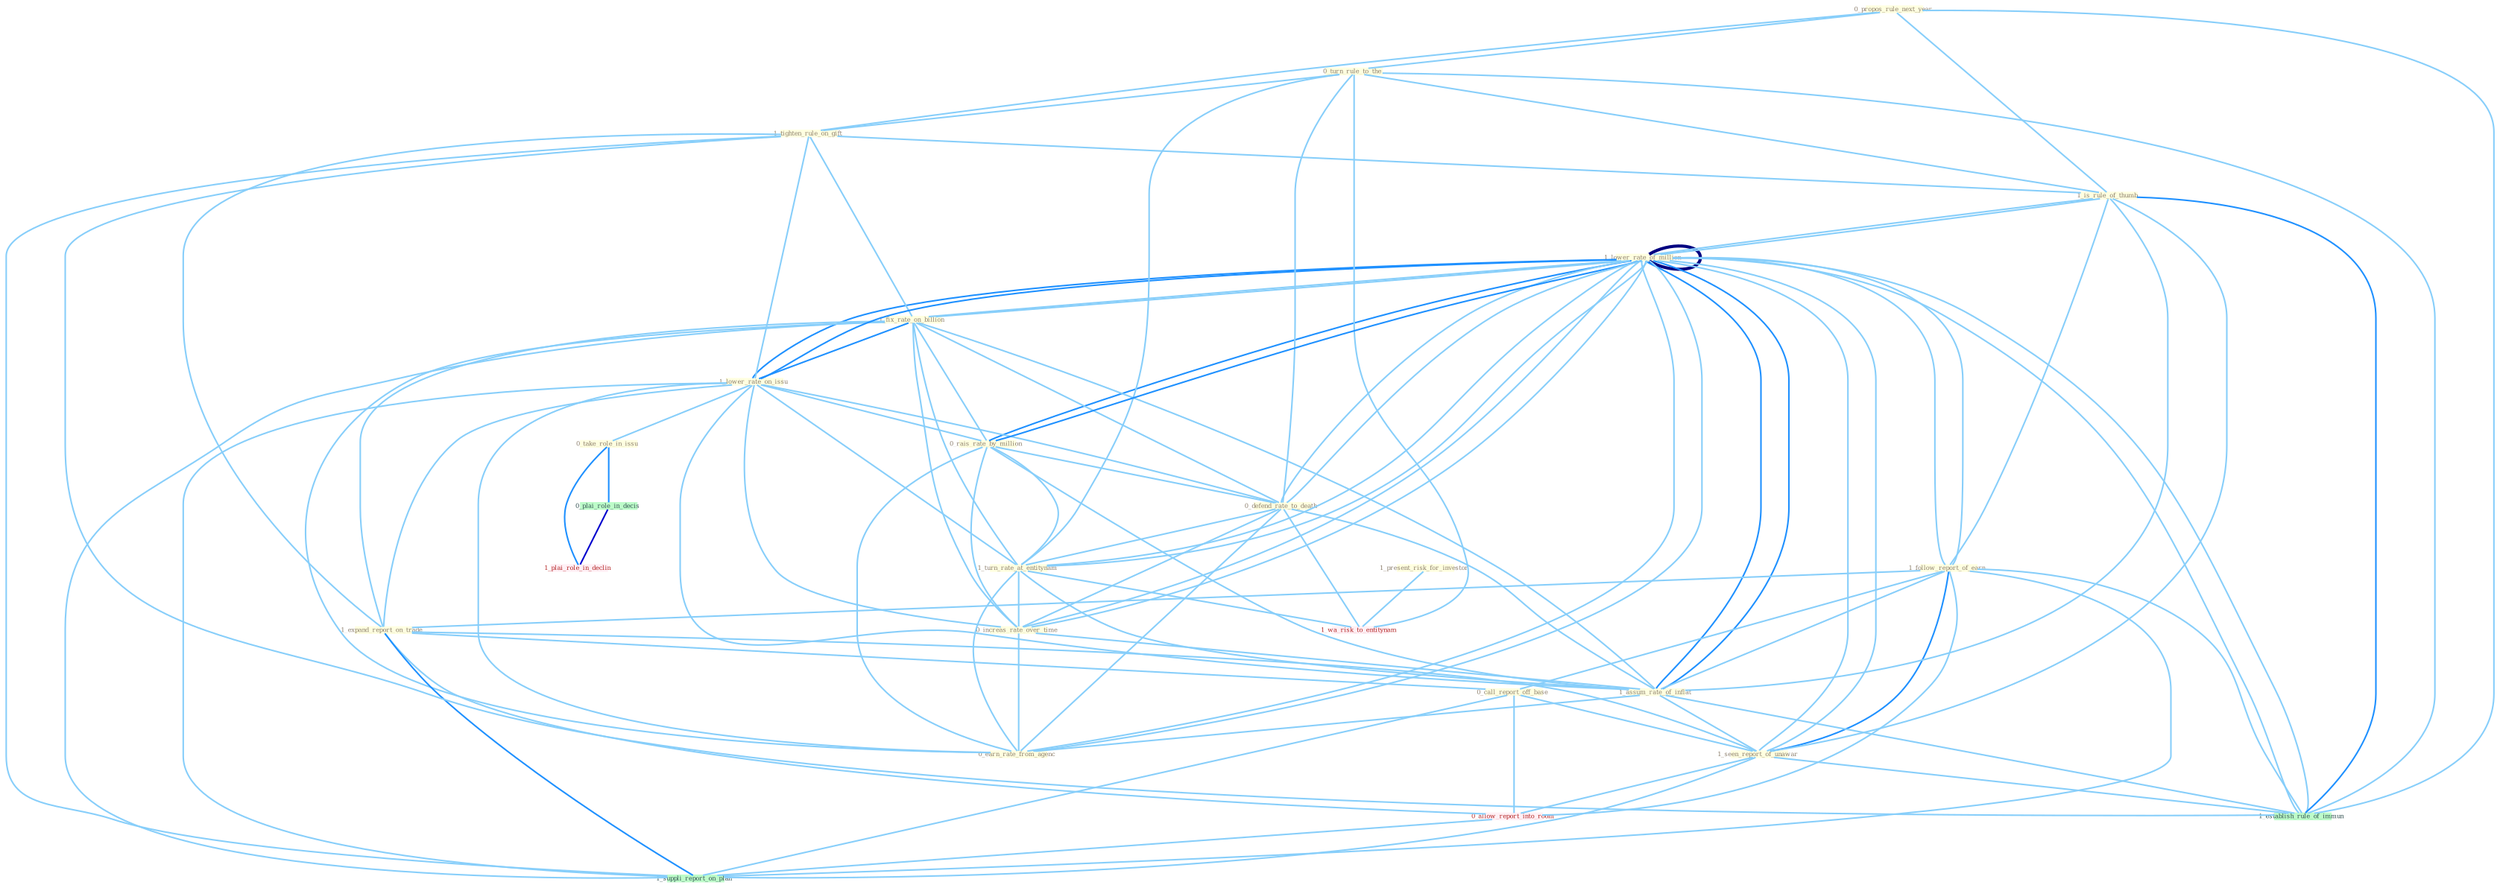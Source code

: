 Graph G{ 
    node
    [shape=polygon,style=filled,width=.5,height=.06,color="#BDFCC9",fixedsize=true,fontsize=4,
    fontcolor="#2f4f4f"];
    {node
    [color="#ffffe0", fontcolor="#8b7d6b"] "1_present_risk_for_investor " "1_lower_rate_of_million " "1_fix_rate_on_billion " "1_lower_rate_on_issu " "1_follow_report_of_earn " "0_take_role_in_issu " "0_propos_rule_next_year " "0_turn_rule_to_the " "1_expand_report_on_trade " "1_tighten_rule_on_gift " "0_rais_rate_by_million " "0_defend_rate_to_death " "1_turn_rate_at_entitynam " "1_is_rule_of_thumb " "0_increas_rate_over_time " "1_lower_rate_of_million " "0_call_report_off_base " "1_assum_rate_of_inflat " "1_seen_report_of_unawar " "0_earn_rate_from_agenc "}
{node [color="#fff0f5", fontcolor="#b22222"] "1_wa_risk_to_entitynam " "1_plai_role_in_declin " "0_allow_report_into_room "}
edge [color="#B0E2FF"];

	"1_present_risk_for_investor " -- "1_wa_risk_to_entitynam " [w="1", color="#87cefa" ];
	"1_lower_rate_of_million " -- "1_fix_rate_on_billion " [w="1", color="#87cefa" ];
	"1_lower_rate_of_million " -- "1_lower_rate_on_issu " [w="2", color="#1e90ff" , len=0.8];
	"1_lower_rate_of_million " -- "1_follow_report_of_earn " [w="1", color="#87cefa" ];
	"1_lower_rate_of_million " -- "0_rais_rate_by_million " [w="2", color="#1e90ff" , len=0.8];
	"1_lower_rate_of_million " -- "0_defend_rate_to_death " [w="1", color="#87cefa" ];
	"1_lower_rate_of_million " -- "1_turn_rate_at_entitynam " [w="1", color="#87cefa" ];
	"1_lower_rate_of_million " -- "1_is_rule_of_thumb " [w="1", color="#87cefa" ];
	"1_lower_rate_of_million " -- "0_increas_rate_over_time " [w="1", color="#87cefa" ];
	"1_lower_rate_of_million " -- "1_lower_rate_of_million " [w="4", style=bold, color="#000080", len=0.4];
	"1_lower_rate_of_million " -- "1_assum_rate_of_inflat " [w="2", color="#1e90ff" , len=0.8];
	"1_lower_rate_of_million " -- "1_seen_report_of_unawar " [w="1", color="#87cefa" ];
	"1_lower_rate_of_million " -- "0_earn_rate_from_agenc " [w="1", color="#87cefa" ];
	"1_lower_rate_of_million " -- "1_establish_rule_of_immun " [w="1", color="#87cefa" ];
	"1_fix_rate_on_billion " -- "1_lower_rate_on_issu " [w="2", color="#1e90ff" , len=0.8];
	"1_fix_rate_on_billion " -- "1_expand_report_on_trade " [w="1", color="#87cefa" ];
	"1_fix_rate_on_billion " -- "1_tighten_rule_on_gift " [w="1", color="#87cefa" ];
	"1_fix_rate_on_billion " -- "0_rais_rate_by_million " [w="1", color="#87cefa" ];
	"1_fix_rate_on_billion " -- "0_defend_rate_to_death " [w="1", color="#87cefa" ];
	"1_fix_rate_on_billion " -- "1_turn_rate_at_entitynam " [w="1", color="#87cefa" ];
	"1_fix_rate_on_billion " -- "0_increas_rate_over_time " [w="1", color="#87cefa" ];
	"1_fix_rate_on_billion " -- "1_lower_rate_of_million " [w="1", color="#87cefa" ];
	"1_fix_rate_on_billion " -- "1_assum_rate_of_inflat " [w="1", color="#87cefa" ];
	"1_fix_rate_on_billion " -- "0_earn_rate_from_agenc " [w="1", color="#87cefa" ];
	"1_fix_rate_on_billion " -- "1_suppli_report_on_plan " [w="1", color="#87cefa" ];
	"1_lower_rate_on_issu " -- "0_take_role_in_issu " [w="1", color="#87cefa" ];
	"1_lower_rate_on_issu " -- "1_expand_report_on_trade " [w="1", color="#87cefa" ];
	"1_lower_rate_on_issu " -- "1_tighten_rule_on_gift " [w="1", color="#87cefa" ];
	"1_lower_rate_on_issu " -- "0_rais_rate_by_million " [w="1", color="#87cefa" ];
	"1_lower_rate_on_issu " -- "0_defend_rate_to_death " [w="1", color="#87cefa" ];
	"1_lower_rate_on_issu " -- "1_turn_rate_at_entitynam " [w="1", color="#87cefa" ];
	"1_lower_rate_on_issu " -- "0_increas_rate_over_time " [w="1", color="#87cefa" ];
	"1_lower_rate_on_issu " -- "1_lower_rate_of_million " [w="2", color="#1e90ff" , len=0.8];
	"1_lower_rate_on_issu " -- "1_assum_rate_of_inflat " [w="1", color="#87cefa" ];
	"1_lower_rate_on_issu " -- "0_earn_rate_from_agenc " [w="1", color="#87cefa" ];
	"1_lower_rate_on_issu " -- "1_suppli_report_on_plan " [w="1", color="#87cefa" ];
	"1_follow_report_of_earn " -- "1_expand_report_on_trade " [w="1", color="#87cefa" ];
	"1_follow_report_of_earn " -- "1_is_rule_of_thumb " [w="1", color="#87cefa" ];
	"1_follow_report_of_earn " -- "1_lower_rate_of_million " [w="1", color="#87cefa" ];
	"1_follow_report_of_earn " -- "0_call_report_off_base " [w="1", color="#87cefa" ];
	"1_follow_report_of_earn " -- "1_assum_rate_of_inflat " [w="1", color="#87cefa" ];
	"1_follow_report_of_earn " -- "1_seen_report_of_unawar " [w="2", color="#1e90ff" , len=0.8];
	"1_follow_report_of_earn " -- "1_establish_rule_of_immun " [w="1", color="#87cefa" ];
	"1_follow_report_of_earn " -- "0_allow_report_into_room " [w="1", color="#87cefa" ];
	"1_follow_report_of_earn " -- "1_suppli_report_on_plan " [w="1", color="#87cefa" ];
	"0_take_role_in_issu " -- "0_plai_role_in_decis " [w="2", color="#1e90ff" , len=0.8];
	"0_take_role_in_issu " -- "1_plai_role_in_declin " [w="2", color="#1e90ff" , len=0.8];
	"0_propos_rule_next_year " -- "0_turn_rule_to_the " [w="1", color="#87cefa" ];
	"0_propos_rule_next_year " -- "1_tighten_rule_on_gift " [w="1", color="#87cefa" ];
	"0_propos_rule_next_year " -- "1_is_rule_of_thumb " [w="1", color="#87cefa" ];
	"0_propos_rule_next_year " -- "1_establish_rule_of_immun " [w="1", color="#87cefa" ];
	"0_turn_rule_to_the " -- "1_tighten_rule_on_gift " [w="1", color="#87cefa" ];
	"0_turn_rule_to_the " -- "0_defend_rate_to_death " [w="1", color="#87cefa" ];
	"0_turn_rule_to_the " -- "1_turn_rate_at_entitynam " [w="1", color="#87cefa" ];
	"0_turn_rule_to_the " -- "1_is_rule_of_thumb " [w="1", color="#87cefa" ];
	"0_turn_rule_to_the " -- "1_wa_risk_to_entitynam " [w="1", color="#87cefa" ];
	"0_turn_rule_to_the " -- "1_establish_rule_of_immun " [w="1", color="#87cefa" ];
	"1_expand_report_on_trade " -- "1_tighten_rule_on_gift " [w="1", color="#87cefa" ];
	"1_expand_report_on_trade " -- "0_call_report_off_base " [w="1", color="#87cefa" ];
	"1_expand_report_on_trade " -- "1_seen_report_of_unawar " [w="1", color="#87cefa" ];
	"1_expand_report_on_trade " -- "0_allow_report_into_room " [w="1", color="#87cefa" ];
	"1_expand_report_on_trade " -- "1_suppli_report_on_plan " [w="2", color="#1e90ff" , len=0.8];
	"1_tighten_rule_on_gift " -- "1_is_rule_of_thumb " [w="1", color="#87cefa" ];
	"1_tighten_rule_on_gift " -- "1_establish_rule_of_immun " [w="1", color="#87cefa" ];
	"1_tighten_rule_on_gift " -- "1_suppli_report_on_plan " [w="1", color="#87cefa" ];
	"0_rais_rate_by_million " -- "0_defend_rate_to_death " [w="1", color="#87cefa" ];
	"0_rais_rate_by_million " -- "1_turn_rate_at_entitynam " [w="1", color="#87cefa" ];
	"0_rais_rate_by_million " -- "0_increas_rate_over_time " [w="1", color="#87cefa" ];
	"0_rais_rate_by_million " -- "1_lower_rate_of_million " [w="2", color="#1e90ff" , len=0.8];
	"0_rais_rate_by_million " -- "1_assum_rate_of_inflat " [w="1", color="#87cefa" ];
	"0_rais_rate_by_million " -- "0_earn_rate_from_agenc " [w="1", color="#87cefa" ];
	"0_defend_rate_to_death " -- "1_turn_rate_at_entitynam " [w="1", color="#87cefa" ];
	"0_defend_rate_to_death " -- "0_increas_rate_over_time " [w="1", color="#87cefa" ];
	"0_defend_rate_to_death " -- "1_lower_rate_of_million " [w="1", color="#87cefa" ];
	"0_defend_rate_to_death " -- "1_assum_rate_of_inflat " [w="1", color="#87cefa" ];
	"0_defend_rate_to_death " -- "0_earn_rate_from_agenc " [w="1", color="#87cefa" ];
	"0_defend_rate_to_death " -- "1_wa_risk_to_entitynam " [w="1", color="#87cefa" ];
	"1_turn_rate_at_entitynam " -- "0_increas_rate_over_time " [w="1", color="#87cefa" ];
	"1_turn_rate_at_entitynam " -- "1_lower_rate_of_million " [w="1", color="#87cefa" ];
	"1_turn_rate_at_entitynam " -- "1_assum_rate_of_inflat " [w="1", color="#87cefa" ];
	"1_turn_rate_at_entitynam " -- "0_earn_rate_from_agenc " [w="1", color="#87cefa" ];
	"1_turn_rate_at_entitynam " -- "1_wa_risk_to_entitynam " [w="1", color="#87cefa" ];
	"1_is_rule_of_thumb " -- "1_lower_rate_of_million " [w="1", color="#87cefa" ];
	"1_is_rule_of_thumb " -- "1_assum_rate_of_inflat " [w="1", color="#87cefa" ];
	"1_is_rule_of_thumb " -- "1_seen_report_of_unawar " [w="1", color="#87cefa" ];
	"1_is_rule_of_thumb " -- "1_establish_rule_of_immun " [w="2", color="#1e90ff" , len=0.8];
	"0_increas_rate_over_time " -- "1_lower_rate_of_million " [w="1", color="#87cefa" ];
	"0_increas_rate_over_time " -- "1_assum_rate_of_inflat " [w="1", color="#87cefa" ];
	"0_increas_rate_over_time " -- "0_earn_rate_from_agenc " [w="1", color="#87cefa" ];
	"1_lower_rate_of_million " -- "1_assum_rate_of_inflat " [w="2", color="#1e90ff" , len=0.8];
	"1_lower_rate_of_million " -- "1_seen_report_of_unawar " [w="1", color="#87cefa" ];
	"1_lower_rate_of_million " -- "0_earn_rate_from_agenc " [w="1", color="#87cefa" ];
	"1_lower_rate_of_million " -- "1_establish_rule_of_immun " [w="1", color="#87cefa" ];
	"0_call_report_off_base " -- "1_seen_report_of_unawar " [w="1", color="#87cefa" ];
	"0_call_report_off_base " -- "0_allow_report_into_room " [w="1", color="#87cefa" ];
	"0_call_report_off_base " -- "1_suppli_report_on_plan " [w="1", color="#87cefa" ];
	"1_assum_rate_of_inflat " -- "1_seen_report_of_unawar " [w="1", color="#87cefa" ];
	"1_assum_rate_of_inflat " -- "0_earn_rate_from_agenc " [w="1", color="#87cefa" ];
	"1_assum_rate_of_inflat " -- "1_establish_rule_of_immun " [w="1", color="#87cefa" ];
	"1_seen_report_of_unawar " -- "1_establish_rule_of_immun " [w="1", color="#87cefa" ];
	"1_seen_report_of_unawar " -- "0_allow_report_into_room " [w="1", color="#87cefa" ];
	"1_seen_report_of_unawar " -- "1_suppli_report_on_plan " [w="1", color="#87cefa" ];
	"0_plai_role_in_decis " -- "1_plai_role_in_declin " [w="3", color="#0000cd" , len=0.6];
	"0_allow_report_into_room " -- "1_suppli_report_on_plan " [w="1", color="#87cefa" ];
}